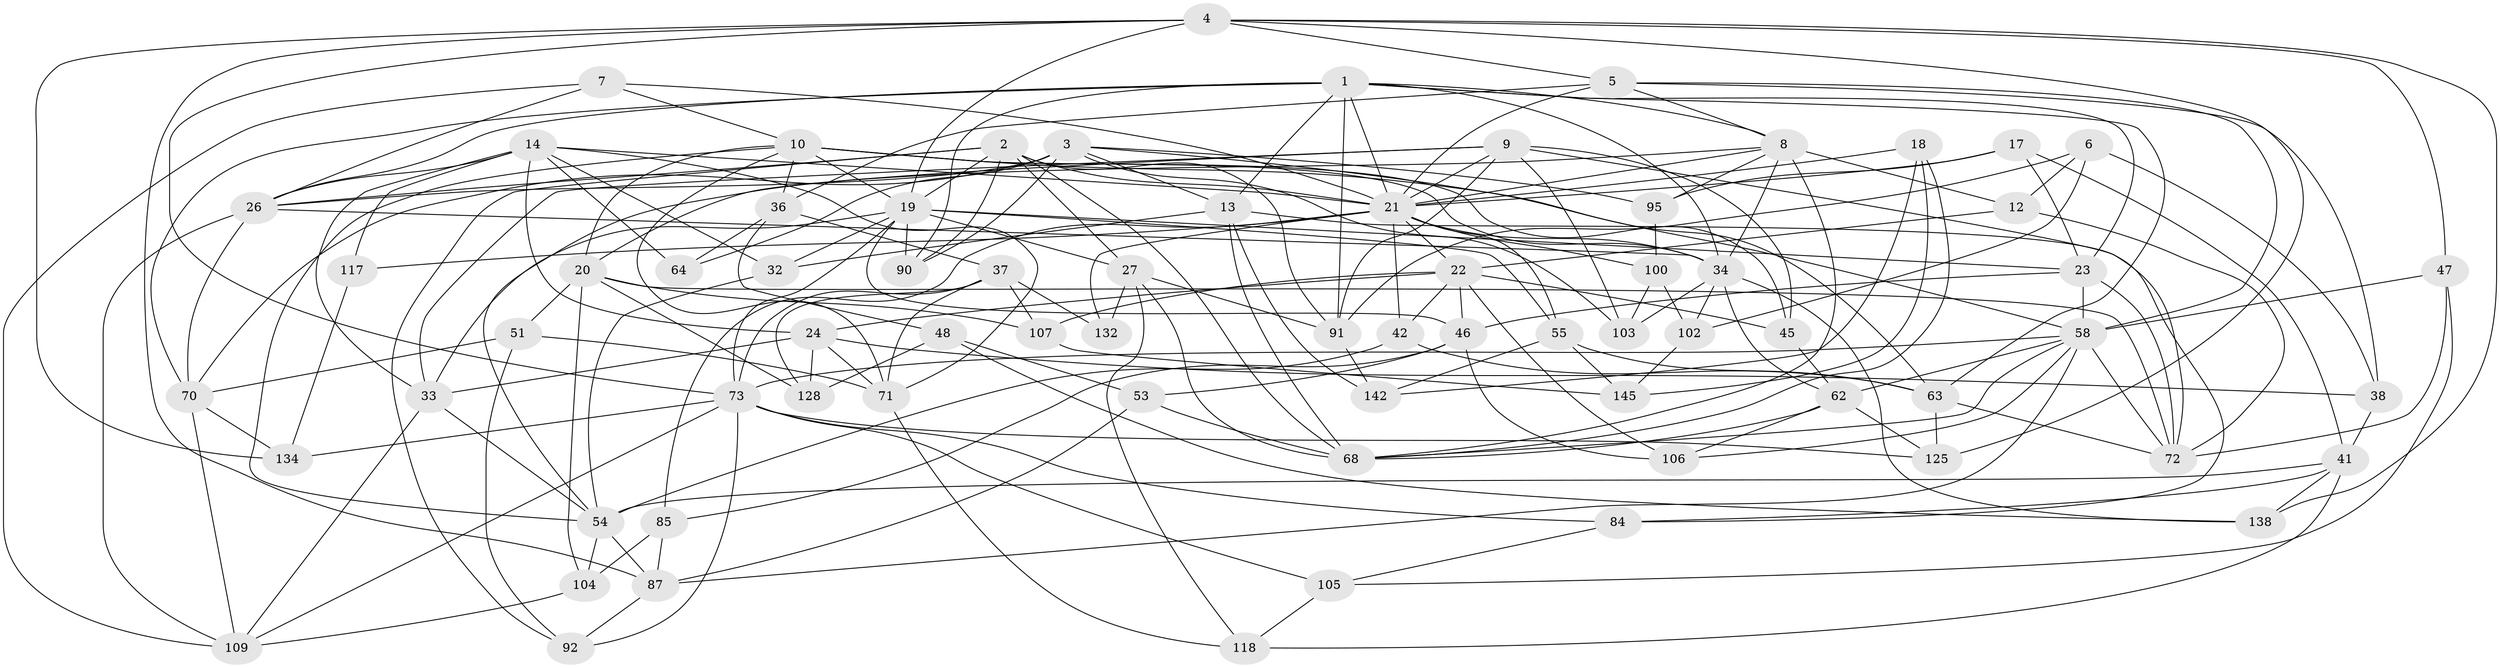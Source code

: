 // original degree distribution, {4: 1.0}
// Generated by graph-tools (version 1.1) at 2025/20/03/04/25 18:20:41]
// undirected, 72 vertices, 206 edges
graph export_dot {
graph [start="1"]
  node [color=gray90,style=filled];
  1 [super="+108+65+44"];
  2 [super="+123+16"];
  3 [super="+31+77+80"];
  4 [super="+56+60"];
  5 [super="+135"];
  6;
  7;
  8 [super="+39"];
  9 [super="+11+137"];
  10 [super="+86+74+79"];
  12;
  13 [super="+69"];
  14 [super="+15"];
  17;
  18;
  19 [super="+49+28"];
  20 [super="+25"];
  21 [super="+29+129+30+35"];
  22 [super="+140+59"];
  23 [super="+88"];
  24 [super="+115"];
  26 [super="+52+143"];
  27 [super="+50"];
  32;
  33 [super="+121"];
  34 [super="+82"];
  36 [super="+43"];
  37 [super="+110"];
  38;
  41 [super="+139"];
  42;
  45;
  46 [super="+122"];
  47;
  48;
  51;
  53;
  54 [super="+57"];
  55 [super="+133"];
  58 [super="+93+96"];
  62 [super="+67"];
  63 [super="+66"];
  64;
  68 [super="+126+83"];
  70 [super="+98+127"];
  71 [super="+130"];
  72 [super="+112+81"];
  73 [super="+116+144"];
  84;
  85;
  87 [super="+131"];
  90;
  91 [super="+114"];
  92;
  95;
  100;
  102;
  103;
  104;
  105;
  106;
  107;
  109 [super="+119"];
  117;
  118;
  125;
  128;
  132;
  134;
  138;
  142;
  145;
  1 -- 63;
  1 -- 90;
  1 -- 21;
  1 -- 91;
  1 -- 23;
  1 -- 34;
  1 -- 26;
  1 -- 8;
  1 -- 13;
  1 -- 70;
  2 -- 92;
  2 -- 91;
  2 -- 21;
  2 -- 26;
  2 -- 90;
  2 -- 68;
  2 -- 27;
  2 -- 19;
  3 -- 70 [weight=3];
  3 -- 103;
  3 -- 13;
  3 -- 63;
  3 -- 90;
  3 -- 95;
  3 -- 64;
  3 -- 26;
  4 -- 87;
  4 -- 125;
  4 -- 134;
  4 -- 47;
  4 -- 138;
  4 -- 73;
  4 -- 19;
  4 -- 5;
  5 -- 38;
  5 -- 21;
  5 -- 58;
  5 -- 36;
  5 -- 8;
  6 -- 102;
  6 -- 12;
  6 -- 38;
  6 -- 91;
  7 -- 109;
  7 -- 10;
  7 -- 26;
  7 -- 21;
  8 -- 12;
  8 -- 68;
  8 -- 34;
  8 -- 21;
  8 -- 54;
  8 -- 95;
  9 -- 91;
  9 -- 72;
  9 -- 103;
  9 -- 45;
  9 -- 33;
  9 -- 21 [weight=2];
  9 -- 20;
  10 -- 20;
  10 -- 45;
  10 -- 54;
  10 -- 34;
  10 -- 71;
  10 -- 58;
  10 -- 19 [weight=2];
  10 -- 36;
  12 -- 72;
  12 -- 22;
  13 -- 142;
  13 -- 32;
  13 -- 68;
  13 -- 84;
  14 -- 33;
  14 -- 64;
  14 -- 26;
  14 -- 32;
  14 -- 117;
  14 -- 71;
  14 -- 24;
  14 -- 21;
  17 -- 95;
  17 -- 23;
  17 -- 41;
  17 -- 21;
  18 -- 142;
  18 -- 145;
  18 -- 68;
  18 -- 21;
  19 -- 32;
  19 -- 55;
  19 -- 73;
  19 -- 90;
  19 -- 46;
  19 -- 27;
  19 -- 33;
  19 -- 23;
  20 -- 107;
  20 -- 128;
  20 -- 51;
  20 -- 104;
  20 -- 72 [weight=2];
  21 -- 22;
  21 -- 117 [weight=2];
  21 -- 34 [weight=2];
  21 -- 132 [weight=2];
  21 -- 85;
  21 -- 55 [weight=2];
  21 -- 100;
  21 -- 42;
  22 -- 106;
  22 -- 24;
  22 -- 42;
  22 -- 45;
  22 -- 46;
  22 -- 107;
  23 -- 46;
  23 -- 58;
  23 -- 72;
  24 -- 38;
  24 -- 128;
  24 -- 33;
  24 -- 71;
  26 -- 34;
  26 -- 70;
  26 -- 109;
  27 -- 132;
  27 -- 118;
  27 -- 91;
  27 -- 68;
  32 -- 54;
  33 -- 54;
  33 -- 109;
  34 -- 103;
  34 -- 102;
  34 -- 138;
  34 -- 62;
  36 -- 48;
  36 -- 64 [weight=2];
  36 -- 37;
  37 -- 107;
  37 -- 128;
  37 -- 73;
  37 -- 132;
  37 -- 71;
  38 -- 41;
  41 -- 118;
  41 -- 138;
  41 -- 84;
  41 -- 54;
  42 -- 54;
  42 -- 63;
  45 -- 62;
  46 -- 106;
  46 -- 53;
  46 -- 85;
  47 -- 105;
  47 -- 72;
  47 -- 58;
  48 -- 53;
  48 -- 138;
  48 -- 128;
  51 -- 92;
  51 -- 71;
  51 -- 70;
  53 -- 68;
  53 -- 87;
  54 -- 104;
  54 -- 87;
  55 -- 63;
  55 -- 145;
  55 -- 142;
  58 -- 87;
  58 -- 72;
  58 -- 68;
  58 -- 106;
  58 -- 62;
  58 -- 73;
  62 -- 68;
  62 -- 106;
  62 -- 125;
  63 -- 125;
  63 -- 72;
  70 -- 109;
  70 -- 134;
  71 -- 118;
  73 -- 109;
  73 -- 105;
  73 -- 84;
  73 -- 134;
  73 -- 125;
  73 -- 92;
  84 -- 105;
  85 -- 104;
  85 -- 87;
  87 -- 92;
  91 -- 142;
  95 -- 100;
  100 -- 103;
  100 -- 102;
  102 -- 145;
  104 -- 109;
  105 -- 118;
  107 -- 145;
  117 -- 134;
}
